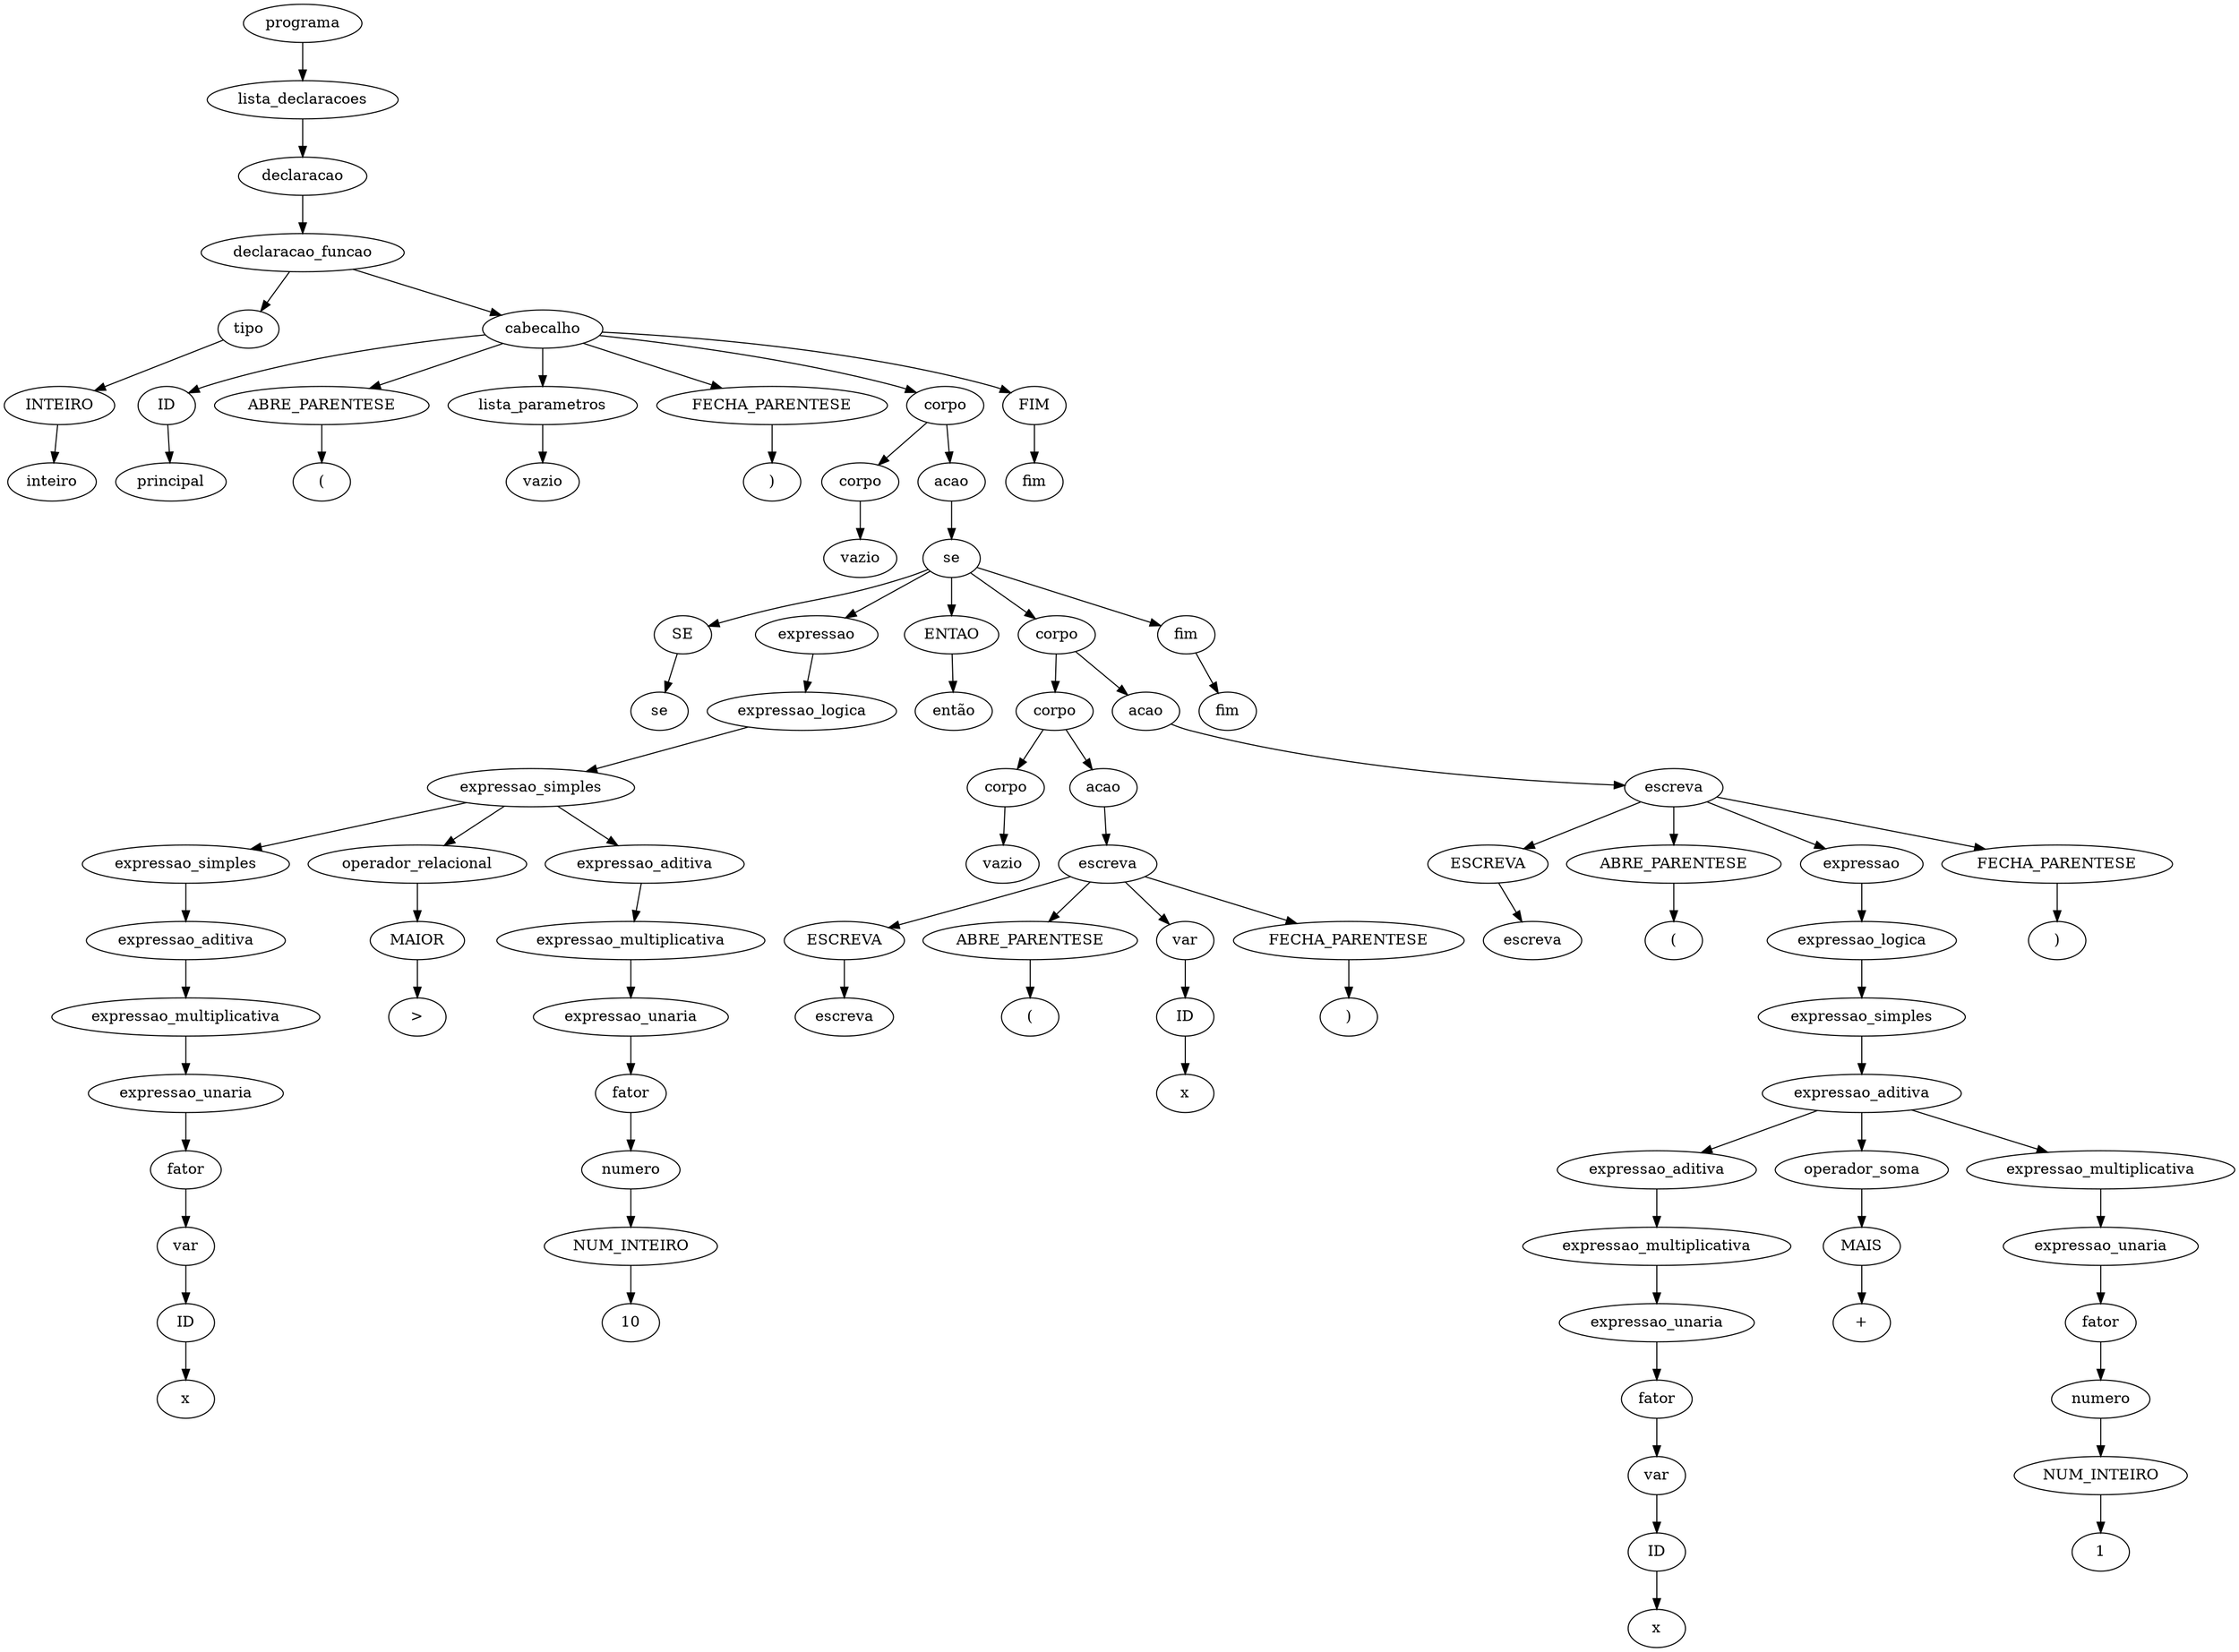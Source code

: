 digraph tree {
    "0x7f9672f61790" [label="programa"];
    "0x7f9672e6ba30" [label="lista_declaracoes"];
    "0x7f9672f9a5b0" [label="declaracao"];
    "0x7f9672f9a550" [label="declaracao_funcao"];
    "0x7f9673084880" [label="tipo"];
    "0x7f9672e6b7f0" [label="INTEIRO"];
    "0x7f9672e6b940" [label="inteiro"];
    "0x7f9672e6b8b0" [label="cabecalho"];
    "0x7f9672dc7a00" [label="ID"];
    "0x7f9672dc7a30" [label="principal"];
    "0x7f9672dc7580" [label="ABRE_PARENTESE"];
    "0x7f9672dc7250" [label="("];
    "0x7f9672e6ba00" [label="lista_parametros"];
    "0x7f9672f6f940" [label="vazio"];
    "0x7f9672dc7280" [label="FECHA_PARENTESE"];
    "0x7f9672dc7820" [label=")"];
    "0x7f9672e6bc10" [label="corpo"];
    "0x7f9672e6b880" [label="corpo"];
    "0x7f9672e6b7c0" [label="vazio"];
    "0x7f9672e6b8e0" [label="acao"];
    "0x7f9672e6bd00" [label="se"];
    "0x7f9672dc7970" [label="SE"];
    "0x7f9672dc72b0" [label="se"];
    "0x7f9672e6beb0" [label="expressao"];
    "0x7f9672e6bbe0" [label="expressao_logica"];
    "0x7f9672e6bdf0" [label="expressao_simples"];
    "0x7f9672e6bb20" [label="expressao_simples"];
    "0x7f9672e6b970" [label="expressao_aditiva"];
    "0x7f9672e6bb80" [label="expressao_multiplicativa"];
    "0x7f9672e6b850" [label="expressao_unaria"];
    "0x7f9672e6b820" [label="fator"];
    "0x7f9672e6b9a0" [label="var"];
    "0x7f9672e6b910" [label="ID"];
    "0x7f9672e6bb50" [label="x"];
    "0x7f9672e6bbb0" [label="operador_relacional"];
    "0x7f9672e6bc40" [label="MAIOR"];
    "0x7f9672e6bd30" [label=">"];
    "0x7f9672e6bcd0" [label="expressao_aditiva"];
    "0x7f9672e6be50" [label="expressao_multiplicativa"];
    "0x7f9672e6bd60" [label="expressao_unaria"];
    "0x7f9672e6bca0" [label="fator"];
    "0x7f9672e6baf0" [label="numero"];
    "0x7f9672e6bac0" [label="NUM_INTEIRO"];
    "0x7f9672e6be20" [label="10"];
    "0x7f9672dc79a0" [label="ENTAO"];
    "0x7f9672dc7640" [label="então"];
    "0x7f9672dc77f0" [label="corpo"];
    "0x7f9672dc71f0" [label="corpo"];
    "0x7f9672e6bfd0" [label="corpo"];
    "0x7f9672e6bee0" [label="vazio"];
    "0x7f9672e6bf10" [label="acao"];
    "0x7f9672dc70d0" [label="escreva"];
    "0x7f9672dc7100" [label="ESCREVA"];
    "0x7f9672dc72e0" [label="escreva"];
    "0x7f9672dc7310" [label="ABRE_PARENTESE"];
    "0x7f9672dc7340" [label="("];
    "0x7f9672e6bf40" [label="var"];
    "0x7f9672e6be80" [label="ID"];
    "0x7f9672dc71c0" [label="x"];
    "0x7f9672dc7370" [label="FECHA_PARENTESE"];
    "0x7f9672dc73a0" [label=")"];
    "0x7f9672dc7850" [label="acao"];
    "0x7f9672dc74f0" [label="escreva"];
    "0x7f9672dc7490" [label="ESCREVA"];
    "0x7f9672dc7880" [label="escreva"];
    "0x7f9672dc78b0" [label="ABRE_PARENTESE"];
    "0x7f9672dc78e0" [label="("];
    "0x7f9672dc7760" [label="expressao"];
    "0x7f9672dc7730" [label="expressao_logica"];
    "0x7f9672dc7460" [label="expressao_simples"];
    "0x7f9672dc7550" [label="expressao_aditiva"];
    "0x7f9672dc7190" [label="expressao_aditiva"];
    "0x7f9672dc7400" [label="expressao_multiplicativa"];
    "0x7f9672dc7220" [label="expressao_unaria"];
    "0x7f9672dc7040" [label="fator"];
    "0x7f9672e6bf70" [label="var"];
    "0x7f9672e6bfa0" [label="ID"];
    "0x7f9672dc73d0" [label="x"];
    "0x7f9672dc75b0" [label="operador_soma"];
    "0x7f9672dc7430" [label="MAIS"];
    "0x7f9672dc74c0" [label="+"];
    "0x7f9672dc7700" [label="expressao_multiplicativa"];
    "0x7f9672dc7610" [label="expressao_unaria"];
    "0x7f9672dc7520" [label="fator"];
    "0x7f9672dc7130" [label="numero"];
    "0x7f9672dc7160" [label="NUM_INTEIRO"];
    "0x7f9672dc76d0" [label="1"];
    "0x7f9672dc7910" [label="FECHA_PARENTESE"];
    "0x7f9672dc7940" [label=")"];
    "0x7f9672dc7670" [label="fim"];
    "0x7f9672dc79d0" [label="fim"];
    "0x7f9672dc76a0" [label="FIM"];
    "0x7f9672dc7a60" [label="fim"];
    "0x7f9672f61790" -> "0x7f9672e6ba30";
    "0x7f9672e6ba30" -> "0x7f9672f9a5b0";
    "0x7f9672f9a5b0" -> "0x7f9672f9a550";
    "0x7f9672f9a550" -> "0x7f9673084880";
    "0x7f9672f9a550" -> "0x7f9672e6b8b0";
    "0x7f9673084880" -> "0x7f9672e6b7f0";
    "0x7f9672e6b7f0" -> "0x7f9672e6b940";
    "0x7f9672e6b8b0" -> "0x7f9672dc7a00";
    "0x7f9672e6b8b0" -> "0x7f9672dc7580";
    "0x7f9672e6b8b0" -> "0x7f9672e6ba00";
    "0x7f9672e6b8b0" -> "0x7f9672dc7280";
    "0x7f9672e6b8b0" -> "0x7f9672e6bc10";
    "0x7f9672e6b8b0" -> "0x7f9672dc76a0";
    "0x7f9672dc7a00" -> "0x7f9672dc7a30";
    "0x7f9672dc7580" -> "0x7f9672dc7250";
    "0x7f9672e6ba00" -> "0x7f9672f6f940";
    "0x7f9672dc7280" -> "0x7f9672dc7820";
    "0x7f9672e6bc10" -> "0x7f9672e6b880";
    "0x7f9672e6bc10" -> "0x7f9672e6b8e0";
    "0x7f9672e6b880" -> "0x7f9672e6b7c0";
    "0x7f9672e6b8e0" -> "0x7f9672e6bd00";
    "0x7f9672e6bd00" -> "0x7f9672dc7970";
    "0x7f9672e6bd00" -> "0x7f9672e6beb0";
    "0x7f9672e6bd00" -> "0x7f9672dc79a0";
    "0x7f9672e6bd00" -> "0x7f9672dc77f0";
    "0x7f9672e6bd00" -> "0x7f9672dc7670";
    "0x7f9672dc7970" -> "0x7f9672dc72b0";
    "0x7f9672e6beb0" -> "0x7f9672e6bbe0";
    "0x7f9672e6bbe0" -> "0x7f9672e6bdf0";
    "0x7f9672e6bdf0" -> "0x7f9672e6bb20";
    "0x7f9672e6bdf0" -> "0x7f9672e6bbb0";
    "0x7f9672e6bdf0" -> "0x7f9672e6bcd0";
    "0x7f9672e6bb20" -> "0x7f9672e6b970";
    "0x7f9672e6b970" -> "0x7f9672e6bb80";
    "0x7f9672e6bb80" -> "0x7f9672e6b850";
    "0x7f9672e6b850" -> "0x7f9672e6b820";
    "0x7f9672e6b820" -> "0x7f9672e6b9a0";
    "0x7f9672e6b9a0" -> "0x7f9672e6b910";
    "0x7f9672e6b910" -> "0x7f9672e6bb50";
    "0x7f9672e6bbb0" -> "0x7f9672e6bc40";
    "0x7f9672e6bc40" -> "0x7f9672e6bd30";
    "0x7f9672e6bcd0" -> "0x7f9672e6be50";
    "0x7f9672e6be50" -> "0x7f9672e6bd60";
    "0x7f9672e6bd60" -> "0x7f9672e6bca0";
    "0x7f9672e6bca0" -> "0x7f9672e6baf0";
    "0x7f9672e6baf0" -> "0x7f9672e6bac0";
    "0x7f9672e6bac0" -> "0x7f9672e6be20";
    "0x7f9672dc79a0" -> "0x7f9672dc7640";
    "0x7f9672dc77f0" -> "0x7f9672dc71f0";
    "0x7f9672dc77f0" -> "0x7f9672dc7850";
    "0x7f9672dc71f0" -> "0x7f9672e6bfd0";
    "0x7f9672dc71f0" -> "0x7f9672e6bf10";
    "0x7f9672e6bfd0" -> "0x7f9672e6bee0";
    "0x7f9672e6bf10" -> "0x7f9672dc70d0";
    "0x7f9672dc70d0" -> "0x7f9672dc7100";
    "0x7f9672dc70d0" -> "0x7f9672dc7310";
    "0x7f9672dc70d0" -> "0x7f9672e6bf40";
    "0x7f9672dc70d0" -> "0x7f9672dc7370";
    "0x7f9672dc7100" -> "0x7f9672dc72e0";
    "0x7f9672dc7310" -> "0x7f9672dc7340";
    "0x7f9672e6bf40" -> "0x7f9672e6be80";
    "0x7f9672e6be80" -> "0x7f9672dc71c0";
    "0x7f9672dc7370" -> "0x7f9672dc73a0";
    "0x7f9672dc7850" -> "0x7f9672dc74f0";
    "0x7f9672dc74f0" -> "0x7f9672dc7490";
    "0x7f9672dc74f0" -> "0x7f9672dc78b0";
    "0x7f9672dc74f0" -> "0x7f9672dc7760";
    "0x7f9672dc74f0" -> "0x7f9672dc7910";
    "0x7f9672dc7490" -> "0x7f9672dc7880";
    "0x7f9672dc78b0" -> "0x7f9672dc78e0";
    "0x7f9672dc7760" -> "0x7f9672dc7730";
    "0x7f9672dc7730" -> "0x7f9672dc7460";
    "0x7f9672dc7460" -> "0x7f9672dc7550";
    "0x7f9672dc7550" -> "0x7f9672dc7190";
    "0x7f9672dc7550" -> "0x7f9672dc75b0";
    "0x7f9672dc7550" -> "0x7f9672dc7700";
    "0x7f9672dc7190" -> "0x7f9672dc7400";
    "0x7f9672dc7400" -> "0x7f9672dc7220";
    "0x7f9672dc7220" -> "0x7f9672dc7040";
    "0x7f9672dc7040" -> "0x7f9672e6bf70";
    "0x7f9672e6bf70" -> "0x7f9672e6bfa0";
    "0x7f9672e6bfa0" -> "0x7f9672dc73d0";
    "0x7f9672dc75b0" -> "0x7f9672dc7430";
    "0x7f9672dc7430" -> "0x7f9672dc74c0";
    "0x7f9672dc7700" -> "0x7f9672dc7610";
    "0x7f9672dc7610" -> "0x7f9672dc7520";
    "0x7f9672dc7520" -> "0x7f9672dc7130";
    "0x7f9672dc7130" -> "0x7f9672dc7160";
    "0x7f9672dc7160" -> "0x7f9672dc76d0";
    "0x7f9672dc7910" -> "0x7f9672dc7940";
    "0x7f9672dc7670" -> "0x7f9672dc79d0";
    "0x7f9672dc76a0" -> "0x7f9672dc7a60";
}
